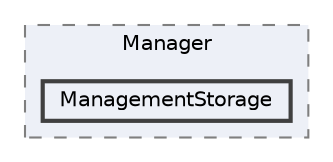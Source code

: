 digraph "201_Lobby_Common/Manager/ManagementStorage"
{
 // LATEX_PDF_SIZE
  bgcolor="transparent";
  edge [fontname=Helvetica,fontsize=10,labelfontname=Helvetica,labelfontsize=10];
  node [fontname=Helvetica,fontsize=10,shape=box,height=0.2,width=0.4];
  compound=true
  subgraph clusterdir_1a029d84815b3570fbbb85832e0c4b32 {
    graph [ bgcolor="#edf0f7", pencolor="grey50", label="Manager", fontname=Helvetica,fontsize=10 style="filled,dashed", URL="dir_1a029d84815b3570fbbb85832e0c4b32.html",tooltip=""]
  dir_da008ca2510a816e16cefe6bc46397d1 [label="ManagementStorage", fillcolor="#edf0f7", color="grey25", style="filled,bold", URL="dir_da008ca2510a816e16cefe6bc46397d1.html",tooltip=""];
  }
}
